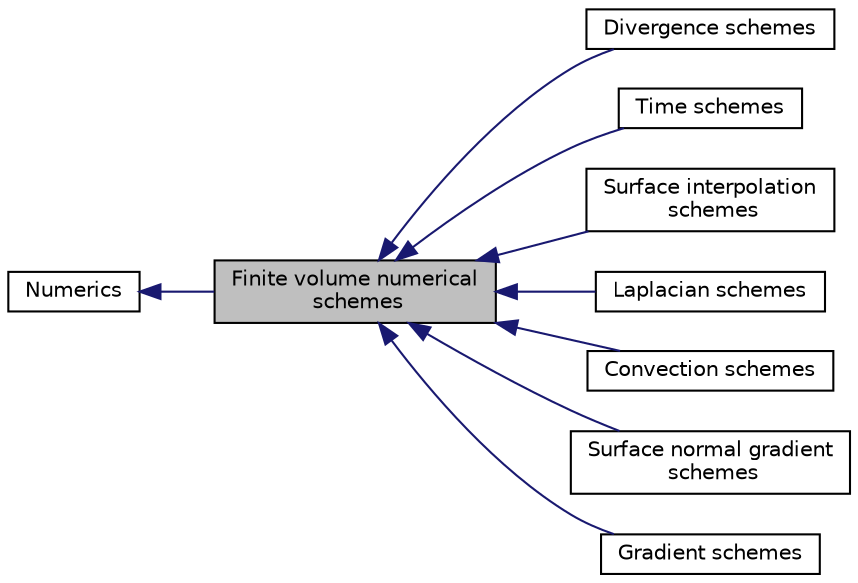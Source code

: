 digraph "Finite volume numerical schemes"
{
  bgcolor="transparent";
  edge [fontname="Helvetica",fontsize="10",labelfontname="Helvetica",labelfontsize="10"];
  node [fontname="Helvetica",fontsize="10",shape=record];
  rankdir=LR;
  Node4 [label="Divergence schemes",height=0.2,width=0.4,color="black",URL="$group__grpFvDivSchemes.html"];
  Node6 [label="Time schemes",height=0.2,width=0.4,color="black",URL="$group__grpFvDdtSchemes.html"];
  Node8 [label="Surface interpolation\l schemes",height=0.2,width=0.4,color="black",URL="$group__grpFvSurfaceInterpolationSchemes.html"];
  Node0 [label="Finite volume numerical\l schemes",height=0.2,width=0.4,color="black", fillcolor="grey75", style="filled" fontcolor="black"];
  Node5 [label="Laplacian schemes",height=0.2,width=0.4,color="black",URL="$group__grpFvLaplacianSchemes.html"];
  Node7 [label="Convection schemes",height=0.2,width=0.4,color="black",URL="$group__grpFvConvectionSchemes.html"];
  Node1 [label="Numerics",height=0.2,width=0.4,color="black",URL="$group__grpNumerics.html"];
  Node3 [label="Surface normal gradient\l schemes",height=0.2,width=0.4,color="black",URL="$group__grpFvSnGradSchemes.html"];
  Node2 [label="Gradient schemes",height=0.2,width=0.4,color="black",URL="$group__grpFvGradSchemes.html"];
  Node1->Node0 [shape=plaintext, color="midnightblue", dir="back", style="solid"];
  Node0->Node2 [shape=plaintext, color="midnightblue", dir="back", style="solid"];
  Node0->Node3 [shape=plaintext, color="midnightblue", dir="back", style="solid"];
  Node0->Node4 [shape=plaintext, color="midnightblue", dir="back", style="solid"];
  Node0->Node5 [shape=plaintext, color="midnightblue", dir="back", style="solid"];
  Node0->Node6 [shape=plaintext, color="midnightblue", dir="back", style="solid"];
  Node0->Node7 [shape=plaintext, color="midnightblue", dir="back", style="solid"];
  Node0->Node8 [shape=plaintext, color="midnightblue", dir="back", style="solid"];
}
